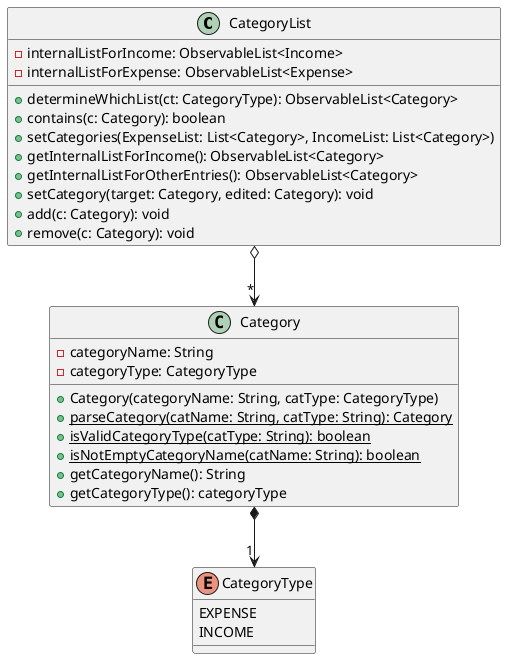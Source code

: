 @startuml

class CategoryList {
 -internalListForIncome: ObservableList<Income>
 -internalListForExpense: ObservableList<Expense>
 +determineWhichList(ct: CategoryType): ObservableList<Category>
 +contains(c: Category): boolean
 +setCategories(ExpenseList: List<Category>, IncomeList: List<Category>)
 +getInternalListForIncome(): ObservableList<Category>
 +getInternalListForOtherEntries(): ObservableList<Category>
 +setCategory(target: Category, edited: Category): void
 +add(c: Category): void
 +remove(c: Category): void
}

class Category {
-categoryName: String
-categoryType: CategoryType
+ Category(categoryName: String, catType: CategoryType)
+ {static} parseCategory(catName: String, catType: String): Category
+ {static} isValidCategoryType(catType: String): boolean
+ {static} isNotEmptyCategoryName(catName: String): boolean
+ getCategoryName(): String
+ getCategoryType(): categoryType

}
enum CategoryType {
    EXPENSE
    INCOME
}

CategoryList o--> "*" Category
Category *--> "1" CategoryType

@enduml